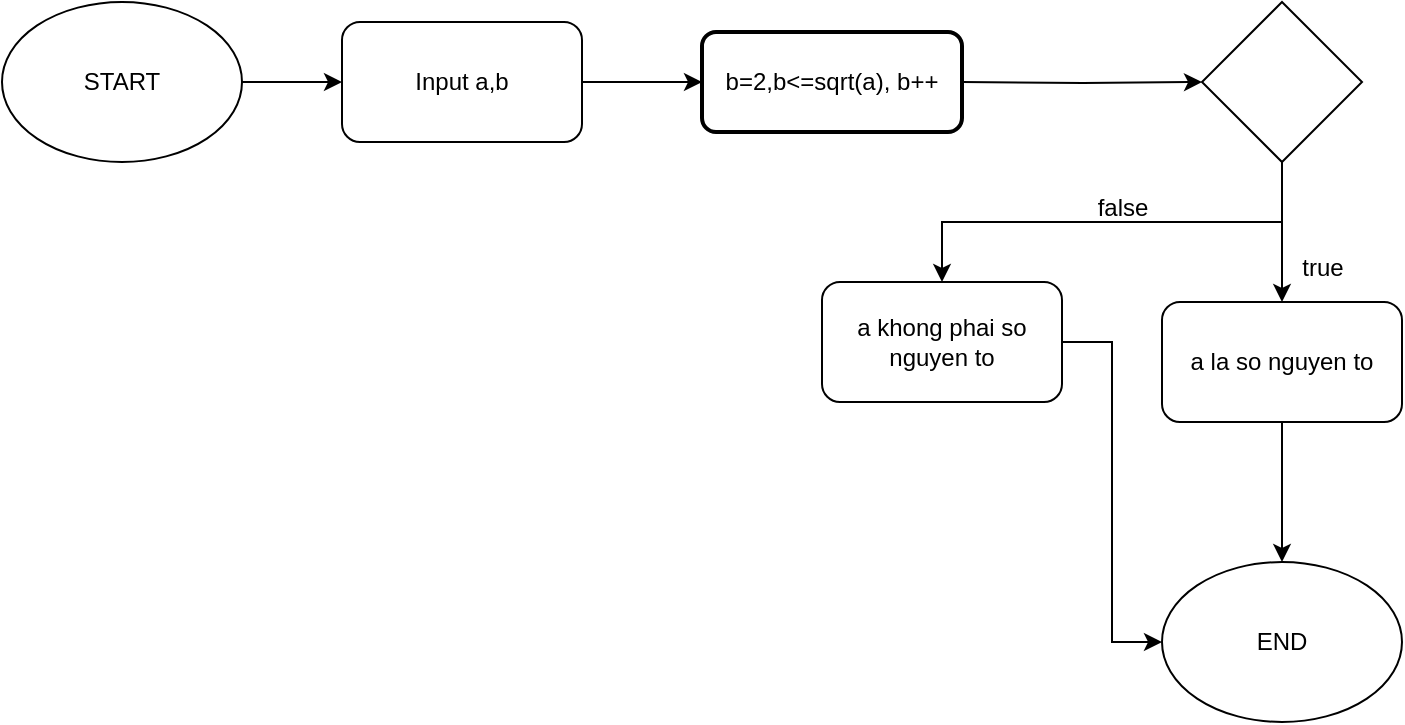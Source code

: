 <mxfile version="25.0.3">
  <diagram name="Trang-1" id="4kAwdk7bMErgHtccVjYA">
    <mxGraphModel dx="1050" dy="557" grid="1" gridSize="10" guides="1" tooltips="1" connect="1" arrows="1" fold="1" page="1" pageScale="1" pageWidth="827" pageHeight="1169" math="0" shadow="0">
      <root>
        <mxCell id="0" />
        <mxCell id="1" parent="0" />
        <mxCell id="lAJn3jAwUEjGd197KmM8-2" style="edgeStyle=orthogonalEdgeStyle;rounded=0;orthogonalLoop=1;jettySize=auto;html=1;" edge="1" parent="1" source="lAJn3jAwUEjGd197KmM8-1">
          <mxGeometry relative="1" as="geometry">
            <mxPoint x="210" y="280" as="targetPoint" />
          </mxGeometry>
        </mxCell>
        <mxCell id="lAJn3jAwUEjGd197KmM8-1" value="START" style="ellipse;whiteSpace=wrap;html=1;" vertex="1" parent="1">
          <mxGeometry x="40" y="240" width="120" height="80" as="geometry" />
        </mxCell>
        <mxCell id="lAJn3jAwUEjGd197KmM8-5" style="edgeStyle=orthogonalEdgeStyle;rounded=0;orthogonalLoop=1;jettySize=auto;html=1;entryX=0;entryY=0.5;entryDx=0;entryDy=0;" edge="1" parent="1" source="lAJn3jAwUEjGd197KmM8-3" target="lAJn3jAwUEjGd197KmM8-4">
          <mxGeometry relative="1" as="geometry" />
        </mxCell>
        <mxCell id="lAJn3jAwUEjGd197KmM8-3" value="Input a,b" style="rounded=1;whiteSpace=wrap;html=1;" vertex="1" parent="1">
          <mxGeometry x="210" y="250" width="120" height="60" as="geometry" />
        </mxCell>
        <mxCell id="lAJn3jAwUEjGd197KmM8-7" style="edgeStyle=orthogonalEdgeStyle;rounded=0;orthogonalLoop=1;jettySize=auto;html=1;entryX=0;entryY=0.5;entryDx=0;entryDy=0;" edge="1" parent="1" target="lAJn3jAwUEjGd197KmM8-9">
          <mxGeometry relative="1" as="geometry">
            <mxPoint x="520" y="280" as="sourcePoint" />
            <mxPoint x="630" y="380" as="targetPoint" />
          </mxGeometry>
        </mxCell>
        <mxCell id="lAJn3jAwUEjGd197KmM8-4" value="b=2,b&amp;lt;=sqrt(a), b++" style="rounded=1;whiteSpace=wrap;html=1;absoluteArcSize=1;arcSize=14;strokeWidth=2;" vertex="1" parent="1">
          <mxGeometry x="390" y="255" width="130" height="50" as="geometry" />
        </mxCell>
        <mxCell id="lAJn3jAwUEjGd197KmM8-15" style="edgeStyle=orthogonalEdgeStyle;rounded=0;orthogonalLoop=1;jettySize=auto;html=1;entryX=0;entryY=0.5;entryDx=0;entryDy=0;" edge="1" parent="1" source="lAJn3jAwUEjGd197KmM8-8" target="lAJn3jAwUEjGd197KmM8-11">
          <mxGeometry relative="1" as="geometry" />
        </mxCell>
        <mxCell id="lAJn3jAwUEjGd197KmM8-8" value="a khong phai so nguyen to" style="rounded=1;whiteSpace=wrap;html=1;" vertex="1" parent="1">
          <mxGeometry x="450" y="380" width="120" height="60" as="geometry" />
        </mxCell>
        <mxCell id="lAJn3jAwUEjGd197KmM8-10" style="edgeStyle=orthogonalEdgeStyle;rounded=0;orthogonalLoop=1;jettySize=auto;html=1;exitX=0.5;exitY=1;exitDx=0;exitDy=0;" edge="1" parent="1" source="lAJn3jAwUEjGd197KmM8-9" target="lAJn3jAwUEjGd197KmM8-8">
          <mxGeometry relative="1" as="geometry" />
        </mxCell>
        <mxCell id="lAJn3jAwUEjGd197KmM8-13" style="edgeStyle=orthogonalEdgeStyle;rounded=0;orthogonalLoop=1;jettySize=auto;html=1;entryX=0.5;entryY=0;entryDx=0;entryDy=0;" edge="1" parent="1" source="lAJn3jAwUEjGd197KmM8-9" target="lAJn3jAwUEjGd197KmM8-12">
          <mxGeometry relative="1" as="geometry" />
        </mxCell>
        <mxCell id="lAJn3jAwUEjGd197KmM8-9" value="" style="rhombus;whiteSpace=wrap;html=1;" vertex="1" parent="1">
          <mxGeometry x="640" y="240" width="80" height="80" as="geometry" />
        </mxCell>
        <mxCell id="lAJn3jAwUEjGd197KmM8-11" value="END" style="ellipse;whiteSpace=wrap;html=1;" vertex="1" parent="1">
          <mxGeometry x="620" y="520" width="120" height="80" as="geometry" />
        </mxCell>
        <mxCell id="lAJn3jAwUEjGd197KmM8-14" style="edgeStyle=orthogonalEdgeStyle;rounded=0;orthogonalLoop=1;jettySize=auto;html=1;entryX=0.5;entryY=0;entryDx=0;entryDy=0;" edge="1" parent="1" source="lAJn3jAwUEjGd197KmM8-12" target="lAJn3jAwUEjGd197KmM8-11">
          <mxGeometry relative="1" as="geometry" />
        </mxCell>
        <mxCell id="lAJn3jAwUEjGd197KmM8-12" value="a&amp;nbsp;la so nguyen to" style="rounded=1;whiteSpace=wrap;html=1;" vertex="1" parent="1">
          <mxGeometry x="620" y="390" width="120" height="60" as="geometry" />
        </mxCell>
        <mxCell id="lAJn3jAwUEjGd197KmM8-16" value="false" style="text;html=1;align=center;verticalAlign=middle;resizable=0;points=[];autosize=1;strokeColor=none;fillColor=none;" vertex="1" parent="1">
          <mxGeometry x="575" y="328" width="50" height="30" as="geometry" />
        </mxCell>
        <mxCell id="lAJn3jAwUEjGd197KmM8-17" value="true" style="text;html=1;align=center;verticalAlign=middle;resizable=0;points=[];autosize=1;strokeColor=none;fillColor=none;" vertex="1" parent="1">
          <mxGeometry x="680" y="358" width="40" height="30" as="geometry" />
        </mxCell>
      </root>
    </mxGraphModel>
  </diagram>
</mxfile>
